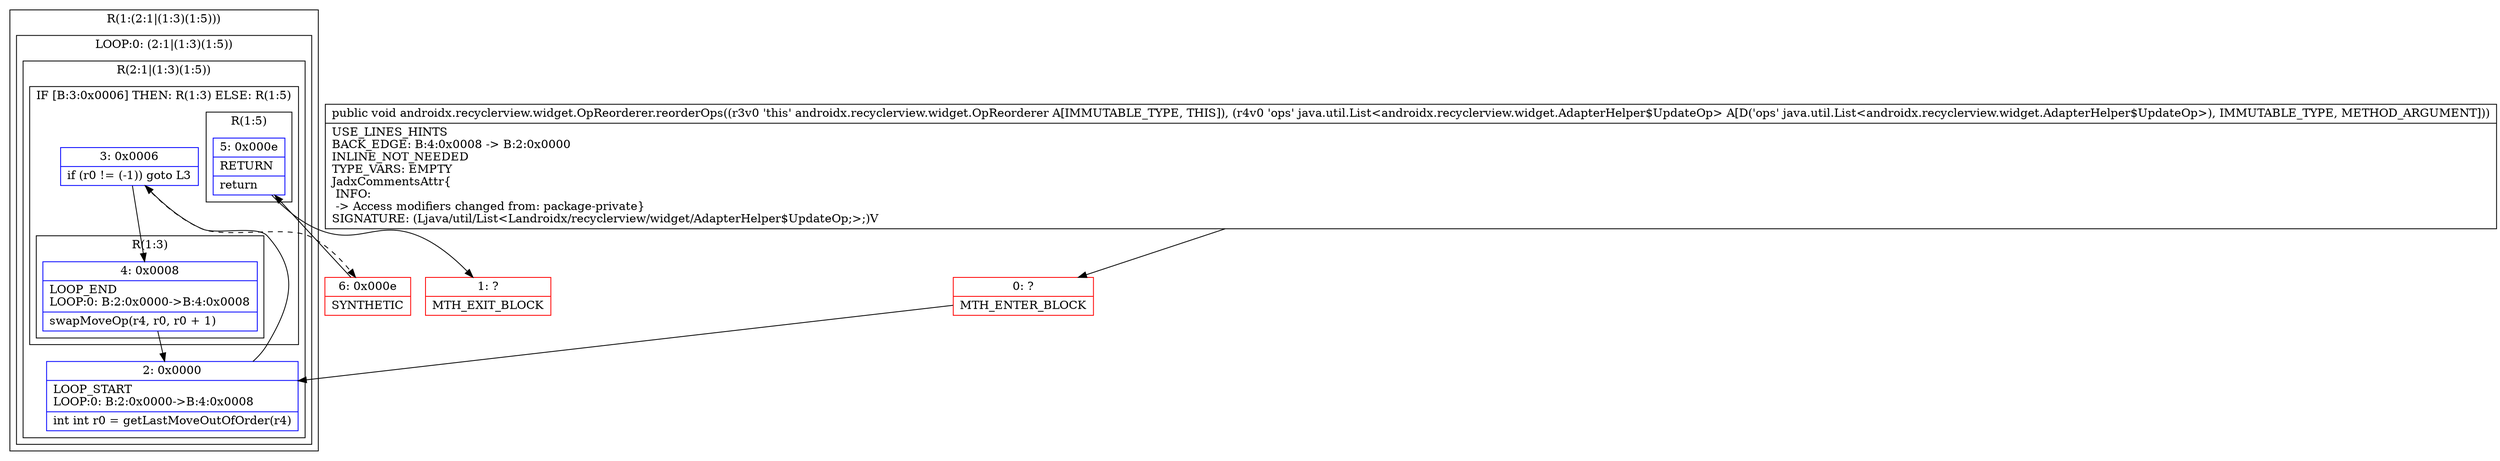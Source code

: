 digraph "CFG forandroidx.recyclerview.widget.OpReorderer.reorderOps(Ljava\/util\/List;)V" {
subgraph cluster_Region_796584520 {
label = "R(1:(2:1|(1:3)(1:5)))";
node [shape=record,color=blue];
subgraph cluster_LoopRegion_1981725431 {
label = "LOOP:0: (2:1|(1:3)(1:5))";
node [shape=record,color=blue];
subgraph cluster_Region_1408441556 {
label = "R(2:1|(1:3)(1:5))";
node [shape=record,color=blue];
Node_2 [shape=record,label="{2\:\ 0x0000|LOOP_START\lLOOP:0: B:2:0x0000\-\>B:4:0x0008\l|int int r0 = getLastMoveOutOfOrder(r4)\l}"];
subgraph cluster_IfRegion_1710129256 {
label = "IF [B:3:0x0006] THEN: R(1:3) ELSE: R(1:5)";
node [shape=record,color=blue];
Node_3 [shape=record,label="{3\:\ 0x0006|if (r0 != (\-1)) goto L3\l}"];
subgraph cluster_Region_1465575143 {
label = "R(1:3)";
node [shape=record,color=blue];
Node_4 [shape=record,label="{4\:\ 0x0008|LOOP_END\lLOOP:0: B:2:0x0000\-\>B:4:0x0008\l|swapMoveOp(r4, r0, r0 + 1)\l}"];
}
subgraph cluster_Region_1016383609 {
label = "R(1:5)";
node [shape=record,color=blue];
Node_5 [shape=record,label="{5\:\ 0x000e|RETURN\l|return\l}"];
}
}
}
}
}
Node_0 [shape=record,color=red,label="{0\:\ ?|MTH_ENTER_BLOCK\l}"];
Node_6 [shape=record,color=red,label="{6\:\ 0x000e|SYNTHETIC\l}"];
Node_1 [shape=record,color=red,label="{1\:\ ?|MTH_EXIT_BLOCK\l}"];
MethodNode[shape=record,label="{public void androidx.recyclerview.widget.OpReorderer.reorderOps((r3v0 'this' androidx.recyclerview.widget.OpReorderer A[IMMUTABLE_TYPE, THIS]), (r4v0 'ops' java.util.List\<androidx.recyclerview.widget.AdapterHelper$UpdateOp\> A[D('ops' java.util.List\<androidx.recyclerview.widget.AdapterHelper$UpdateOp\>), IMMUTABLE_TYPE, METHOD_ARGUMENT]))  | USE_LINES_HINTS\lBACK_EDGE: B:4:0x0008 \-\> B:2:0x0000\lINLINE_NOT_NEEDED\lTYPE_VARS: EMPTY\lJadxCommentsAttr\{\l INFO: \l \-\> Access modifiers changed from: package\-private\}\lSIGNATURE: (Ljava\/util\/List\<Landroidx\/recyclerview\/widget\/AdapterHelper$UpdateOp;\>;)V\l}"];
MethodNode -> Node_0;Node_2 -> Node_3;
Node_3 -> Node_4;
Node_3 -> Node_6[style=dashed];
Node_4 -> Node_2;
Node_5 -> Node_1;
Node_0 -> Node_2;
Node_6 -> Node_5;
}

